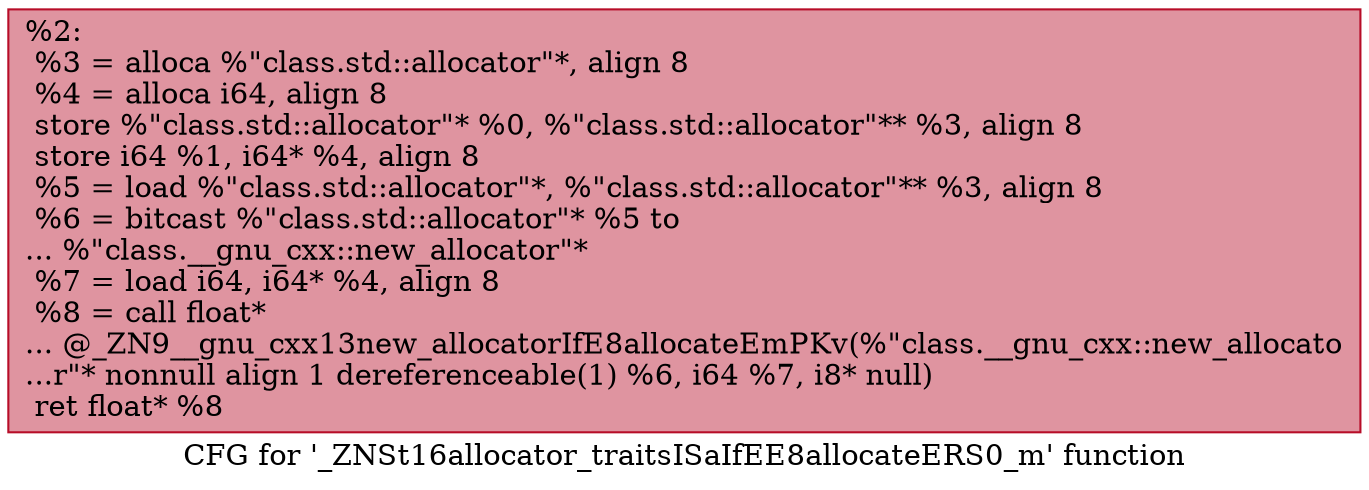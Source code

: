 digraph "CFG for '_ZNSt16allocator_traitsISaIfEE8allocateERS0_m' function" {
	label="CFG for '_ZNSt16allocator_traitsISaIfEE8allocateERS0_m' function";

	Node0x563db12489b0 [shape=record,color="#b70d28ff", style=filled, fillcolor="#b70d2870",label="{%2:\l  %3 = alloca %\"class.std::allocator\"*, align 8\l  %4 = alloca i64, align 8\l  store %\"class.std::allocator\"* %0, %\"class.std::allocator\"** %3, align 8\l  store i64 %1, i64* %4, align 8\l  %5 = load %\"class.std::allocator\"*, %\"class.std::allocator\"** %3, align 8\l  %6 = bitcast %\"class.std::allocator\"* %5 to\l... %\"class.__gnu_cxx::new_allocator\"*\l  %7 = load i64, i64* %4, align 8\l  %8 = call float*\l... @_ZN9__gnu_cxx13new_allocatorIfE8allocateEmPKv(%\"class.__gnu_cxx::new_allocato\l...r\"* nonnull align 1 dereferenceable(1) %6, i64 %7, i8* null)\l  ret float* %8\l}"];
}

